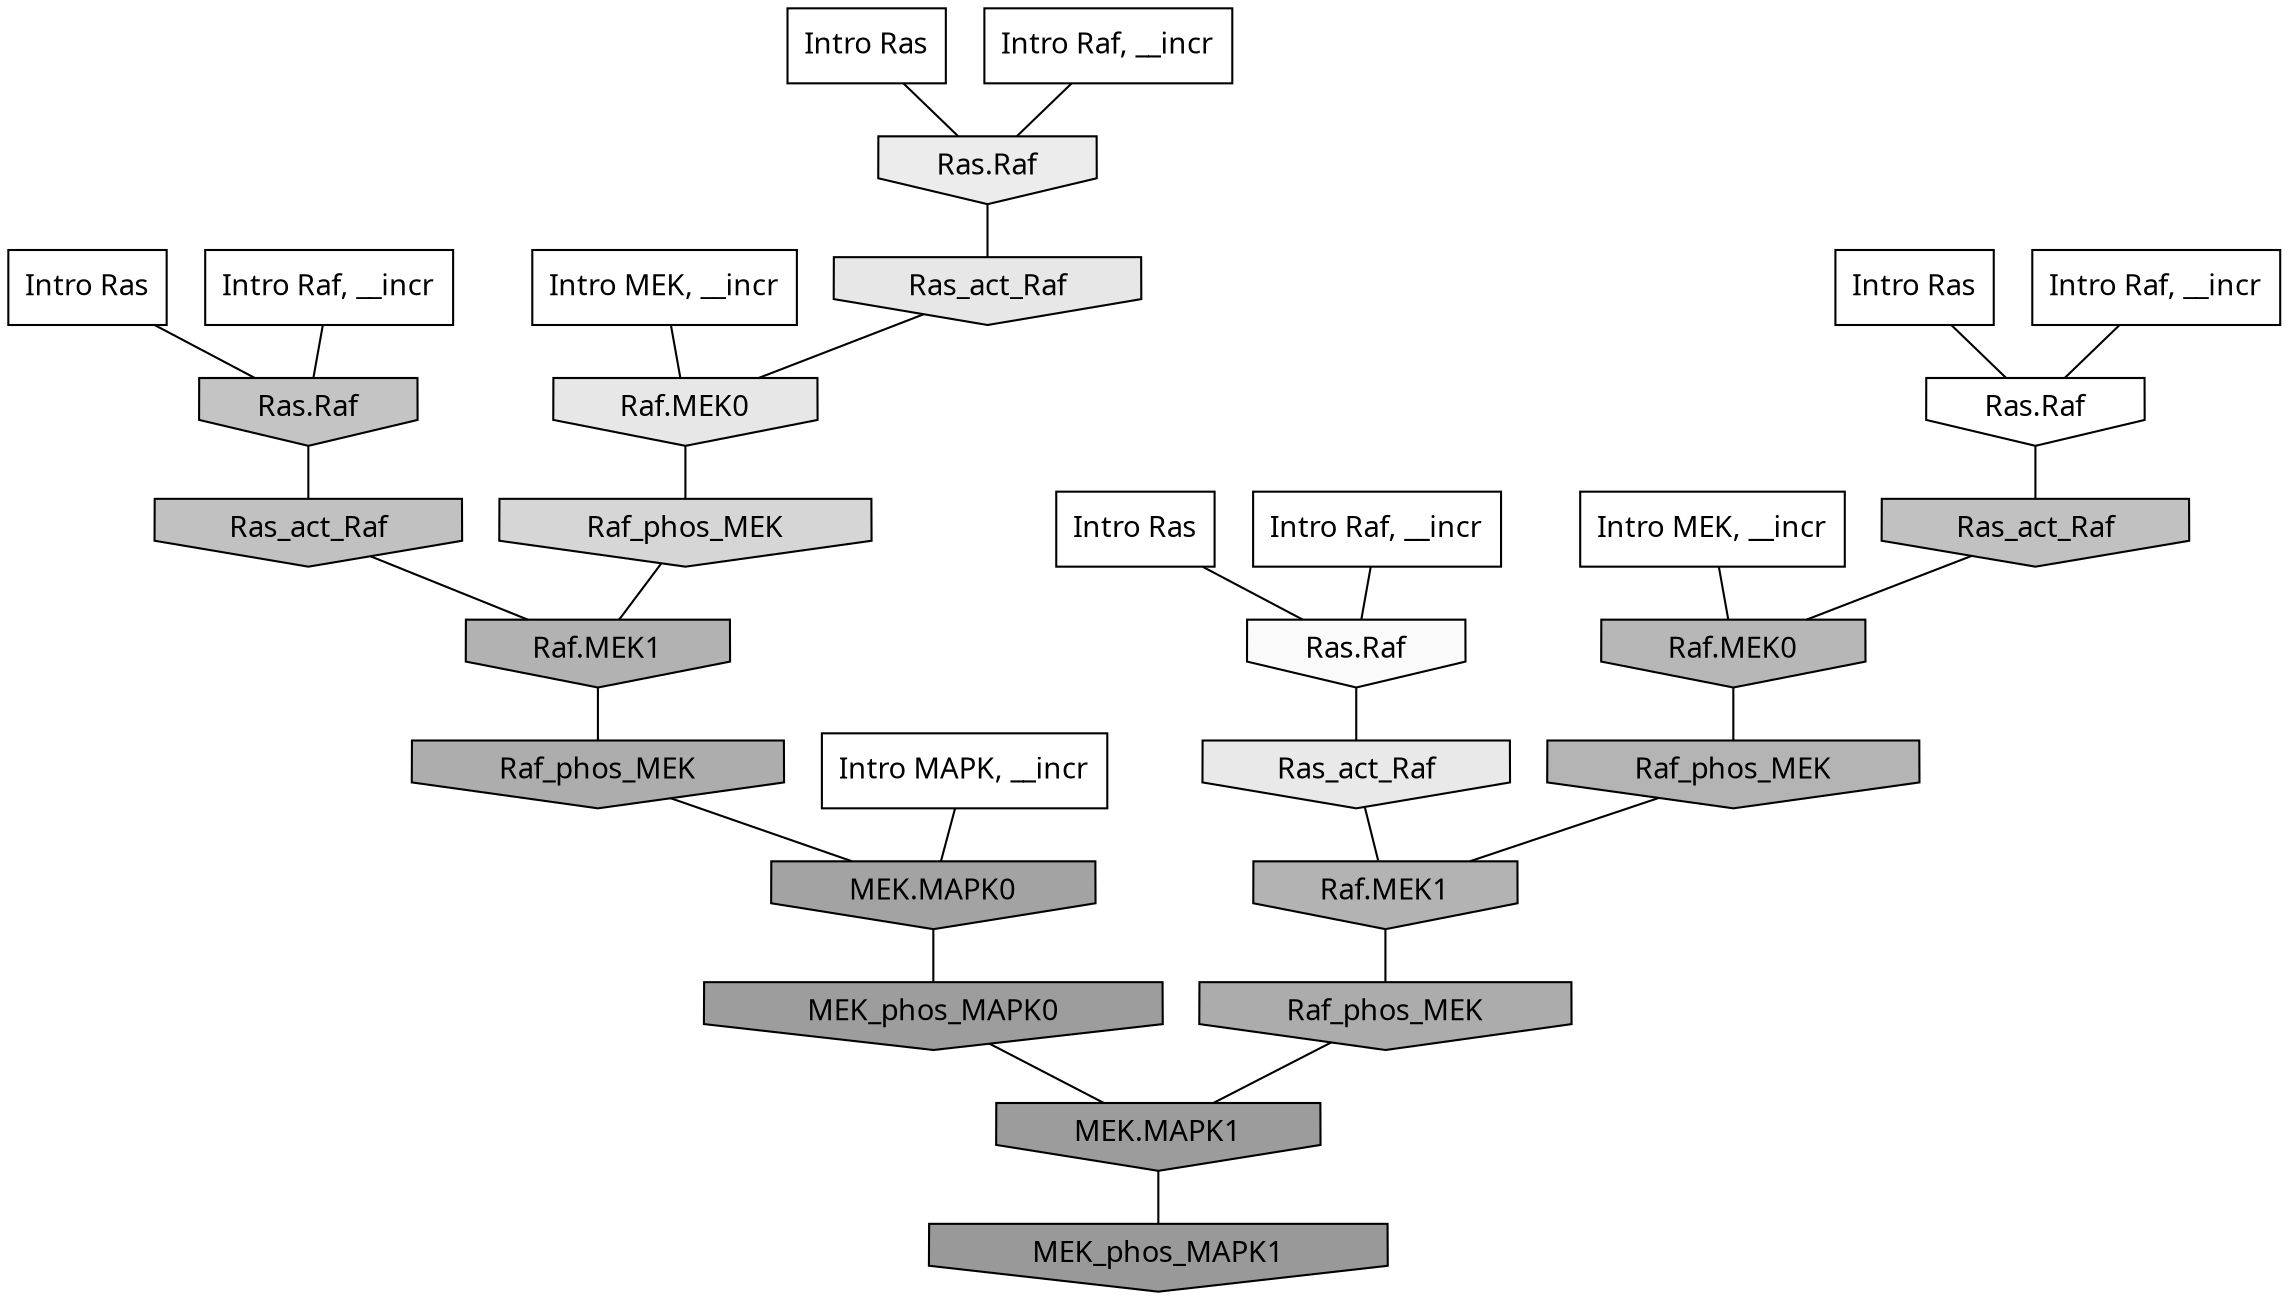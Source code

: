 digraph G{
  rankdir="TB";
  ranksep=0.30;
  node [fontname="CMU Serif"];
  edge [fontname="CMU Serif"];
  
  11 [label="Intro Ras", shape=rectangle, style=filled, fillcolor="0.000 0.000 1.000"]
  
  29 [label="Intro Ras", shape=rectangle, style=filled, fillcolor="0.000 0.000 1.000"]
  
  36 [label="Intro Ras", shape=rectangle, style=filled, fillcolor="0.000 0.000 1.000"]
  
  95 [label="Intro Ras", shape=rectangle, style=filled, fillcolor="0.000 0.000 1.000"]
  
  422 [label="Intro Raf, __incr", shape=rectangle, style=filled, fillcolor="0.000 0.000 1.000"]
  
  549 [label="Intro Raf, __incr", shape=rectangle, style=filled, fillcolor="0.000 0.000 1.000"]
  
  675 [label="Intro Raf, __incr", shape=rectangle, style=filled, fillcolor="0.000 0.000 1.000"]
  
  842 [label="Intro Raf, __incr", shape=rectangle, style=filled, fillcolor="0.000 0.000 1.000"]
  
  1330 [label="Intro MEK, __incr", shape=rectangle, style=filled, fillcolor="0.000 0.000 1.000"]
  
  1604 [label="Intro MEK, __incr", shape=rectangle, style=filled, fillcolor="0.000 0.000 1.000"]
  
  2563 [label="Intro MAPK, __incr", shape=rectangle, style=filled, fillcolor="0.000 0.000 1.000"]
  
  3249 [label="Ras.Raf", shape=invhouse, style=filled, fillcolor="0.000 0.000 1.000"]
  
  3442 [label="Ras.Raf", shape=invhouse, style=filled, fillcolor="0.000 0.000 0.978"]
  
  4095 [label="Ras.Raf", shape=invhouse, style=filled, fillcolor="0.000 0.000 0.922"]
  
  4212 [label="Ras_act_Raf", shape=invhouse, style=filled, fillcolor="0.000 0.000 0.913"]
  
  4350 [label="Ras_act_Raf", shape=invhouse, style=filled, fillcolor="0.000 0.000 0.903"]
  
  4354 [label="Raf.MEK0", shape=invhouse, style=filled, fillcolor="0.000 0.000 0.903"]
  
  5491 [label="Raf_phos_MEK", shape=invhouse, style=filled, fillcolor="0.000 0.000 0.836"]
  
  7010 [label="Ras.Raf", shape=invhouse, style=filled, fillcolor="0.000 0.000 0.768"]
  
  7386 [label="Ras_act_Raf", shape=invhouse, style=filled, fillcolor="0.000 0.000 0.756"]
  
  7417 [label="Ras_act_Raf", shape=invhouse, style=filled, fillcolor="0.000 0.000 0.755"]
  
  8718 [label="Raf.MEK0", shape=invhouse, style=filled, fillcolor="0.000 0.000 0.717"]
  
  9110 [label="Raf_phos_MEK", shape=invhouse, style=filled, fillcolor="0.000 0.000 0.705"]
  
  9329 [label="Raf.MEK1", shape=invhouse, style=filled, fillcolor="0.000 0.000 0.700"]
  
  9484 [label="Raf.MEK1", shape=invhouse, style=filled, fillcolor="0.000 0.000 0.697"]
  
  10363 [label="Raf_phos_MEK", shape=invhouse, style=filled, fillcolor="0.000 0.000 0.679"]
  
  10676 [label="Raf_phos_MEK", shape=invhouse, style=filled, fillcolor="0.000 0.000 0.672"]
  
  12484 [label="MEK.MAPK0", shape=invhouse, style=filled, fillcolor="0.000 0.000 0.640"]
  
  14276 [label="MEK_phos_MAPK0", shape=invhouse, style=filled, fillcolor="0.000 0.000 0.614"]
  
  14487 [label="MEK.MAPK1", shape=invhouse, style=filled, fillcolor="0.000 0.000 0.611"]
  
  15281 [label="MEK_phos_MAPK1", shape=invhouse, style=filled, fillcolor="0.000 0.000 0.600"]
  
  
  14487 -> 15281 [dir=none, color="0.000 0.000 0.000"] 
  14276 -> 14487 [dir=none, color="0.000 0.000 0.000"] 
  12484 -> 14276 [dir=none, color="0.000 0.000 0.000"] 
  10676 -> 14487 [dir=none, color="0.000 0.000 0.000"] 
  10363 -> 12484 [dir=none, color="0.000 0.000 0.000"] 
  9484 -> 10363 [dir=none, color="0.000 0.000 0.000"] 
  9329 -> 10676 [dir=none, color="0.000 0.000 0.000"] 
  9110 -> 9329 [dir=none, color="0.000 0.000 0.000"] 
  8718 -> 9110 [dir=none, color="0.000 0.000 0.000"] 
  7417 -> 8718 [dir=none, color="0.000 0.000 0.000"] 
  7386 -> 9484 [dir=none, color="0.000 0.000 0.000"] 
  7010 -> 7386 [dir=none, color="0.000 0.000 0.000"] 
  5491 -> 9484 [dir=none, color="0.000 0.000 0.000"] 
  4354 -> 5491 [dir=none, color="0.000 0.000 0.000"] 
  4350 -> 4354 [dir=none, color="0.000 0.000 0.000"] 
  4212 -> 9329 [dir=none, color="0.000 0.000 0.000"] 
  4095 -> 4350 [dir=none, color="0.000 0.000 0.000"] 
  3442 -> 4212 [dir=none, color="0.000 0.000 0.000"] 
  3249 -> 7417 [dir=none, color="0.000 0.000 0.000"] 
  2563 -> 12484 [dir=none, color="0.000 0.000 0.000"] 
  1604 -> 4354 [dir=none, color="0.000 0.000 0.000"] 
  1330 -> 8718 [dir=none, color="0.000 0.000 0.000"] 
  842 -> 3249 [dir=none, color="0.000 0.000 0.000"] 
  675 -> 7010 [dir=none, color="0.000 0.000 0.000"] 
  549 -> 3442 [dir=none, color="0.000 0.000 0.000"] 
  422 -> 4095 [dir=none, color="0.000 0.000 0.000"] 
  95 -> 3249 [dir=none, color="0.000 0.000 0.000"] 
  36 -> 4095 [dir=none, color="0.000 0.000 0.000"] 
  29 -> 3442 [dir=none, color="0.000 0.000 0.000"] 
  11 -> 7010 [dir=none, color="0.000 0.000 0.000"] 
  
  }
